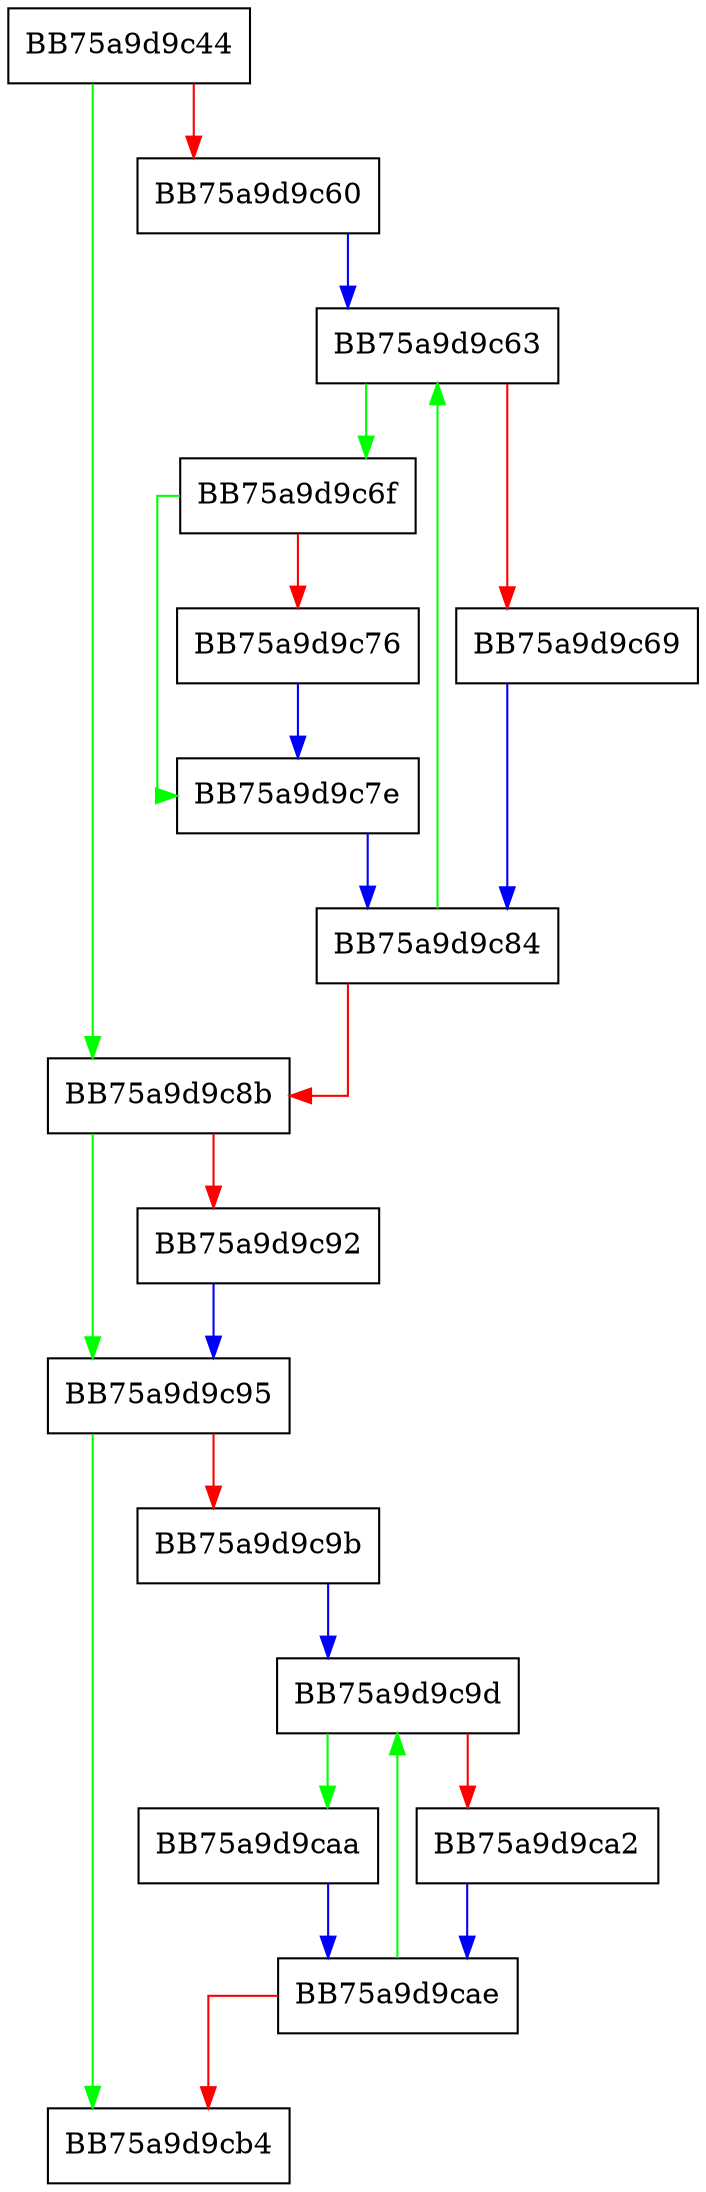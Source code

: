 digraph erase {
  node [shape="box"];
  graph [splines=ortho];
  BB75a9d9c44 -> BB75a9d9c8b [color="green"];
  BB75a9d9c44 -> BB75a9d9c60 [color="red"];
  BB75a9d9c60 -> BB75a9d9c63 [color="blue"];
  BB75a9d9c63 -> BB75a9d9c6f [color="green"];
  BB75a9d9c63 -> BB75a9d9c69 [color="red"];
  BB75a9d9c69 -> BB75a9d9c84 [color="blue"];
  BB75a9d9c6f -> BB75a9d9c7e [color="green"];
  BB75a9d9c6f -> BB75a9d9c76 [color="red"];
  BB75a9d9c76 -> BB75a9d9c7e [color="blue"];
  BB75a9d9c7e -> BB75a9d9c84 [color="blue"];
  BB75a9d9c84 -> BB75a9d9c63 [color="green"];
  BB75a9d9c84 -> BB75a9d9c8b [color="red"];
  BB75a9d9c8b -> BB75a9d9c95 [color="green"];
  BB75a9d9c8b -> BB75a9d9c92 [color="red"];
  BB75a9d9c92 -> BB75a9d9c95 [color="blue"];
  BB75a9d9c95 -> BB75a9d9cb4 [color="green"];
  BB75a9d9c95 -> BB75a9d9c9b [color="red"];
  BB75a9d9c9b -> BB75a9d9c9d [color="blue"];
  BB75a9d9c9d -> BB75a9d9caa [color="green"];
  BB75a9d9c9d -> BB75a9d9ca2 [color="red"];
  BB75a9d9ca2 -> BB75a9d9cae [color="blue"];
  BB75a9d9caa -> BB75a9d9cae [color="blue"];
  BB75a9d9cae -> BB75a9d9c9d [color="green"];
  BB75a9d9cae -> BB75a9d9cb4 [color="red"];
}